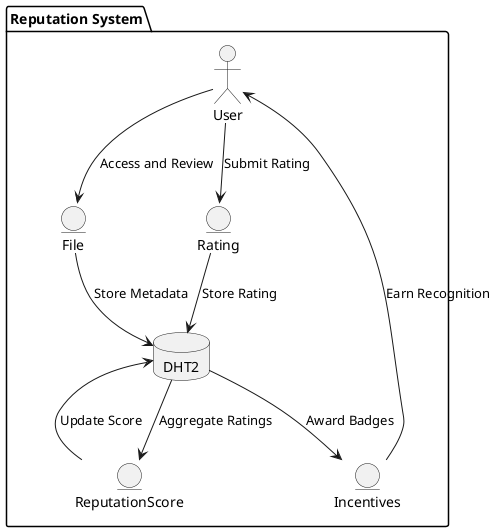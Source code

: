 @startuml

package "Reputation System" {
    actor User
    entity File
    database DHT2
    entity Rating
    entity ReputationScore
    entity Incentives

    User -down-> File : "Access and Review"
    File -down-> DHT2 : "Store Metadata"
    User -down-> Rating : "Submit Rating"
    Rating -down-> DHT2 : "Store Rating"
    DHT2 -down-> ReputationScore : "Aggregate Ratings"
    ReputationScore -down-> DHT2 : "Update Score"
    DHT2 -down-> Incentives : "Award Badges"
    Incentives -down-> User : "Earn Recognition"
}

@enduml
